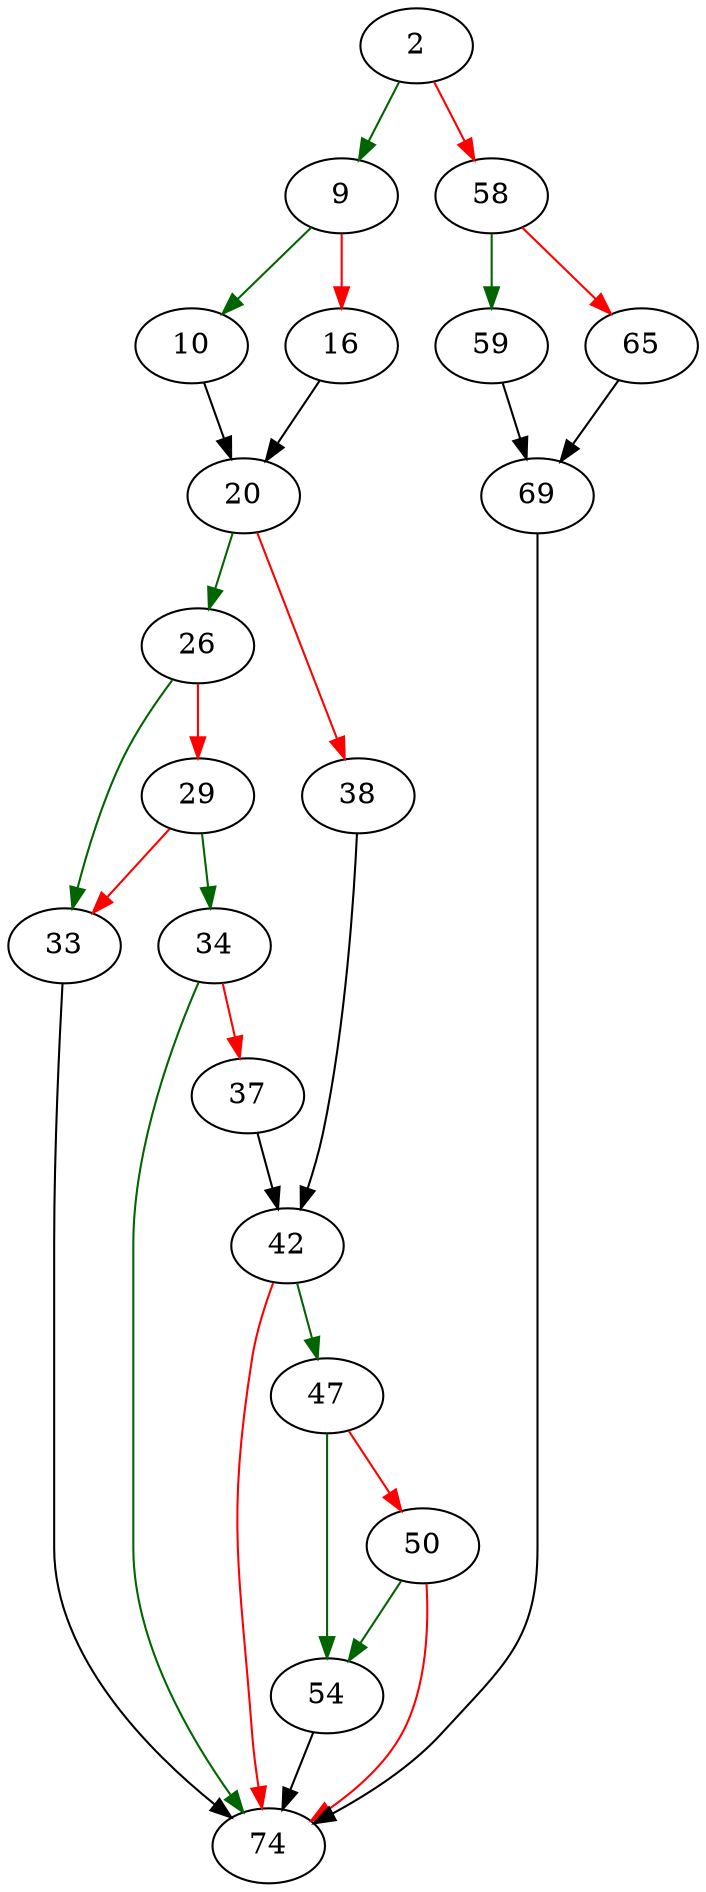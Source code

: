 strict digraph "rpl_fcntl" {
	// Node definitions.
	2 [entry=true];
	9;
	58;
	10;
	16;
	20;
	26;
	38;
	33;
	29;
	34;
	74;
	37;
	42;
	47;
	54;
	50;
	59;
	65;
	69;

	// Edge definitions.
	2 -> 9 [
		color=darkgreen
		cond=true
	];
	2 -> 58 [
		color=red
		cond=false
	];
	9 -> 10 [
		color=darkgreen
		cond=true
	];
	9 -> 16 [
		color=red
		cond=false
	];
	58 -> 59 [
		color=darkgreen
		cond=true
	];
	58 -> 65 [
		color=red
		cond=false
	];
	10 -> 20;
	16 -> 20;
	20 -> 26 [
		color=darkgreen
		cond=true
	];
	20 -> 38 [
		color=red
		cond=false
	];
	26 -> 33 [
		color=darkgreen
		cond=true
	];
	26 -> 29 [
		color=red
		cond=false
	];
	38 -> 42;
	33 -> 74;
	29 -> 33 [
		color=red
		cond=false
	];
	29 -> 34 [
		color=darkgreen
		cond=true
	];
	34 -> 74 [
		color=darkgreen
		cond=true
	];
	34 -> 37 [
		color=red
		cond=false
	];
	37 -> 42;
	42 -> 74 [
		color=red
		cond=false
	];
	42 -> 47 [
		color=darkgreen
		cond=true
	];
	47 -> 54 [
		color=darkgreen
		cond=true
	];
	47 -> 50 [
		color=red
		cond=false
	];
	54 -> 74;
	50 -> 74 [
		color=red
		cond=false
	];
	50 -> 54 [
		color=darkgreen
		cond=true
	];
	59 -> 69;
	65 -> 69;
	69 -> 74;
}